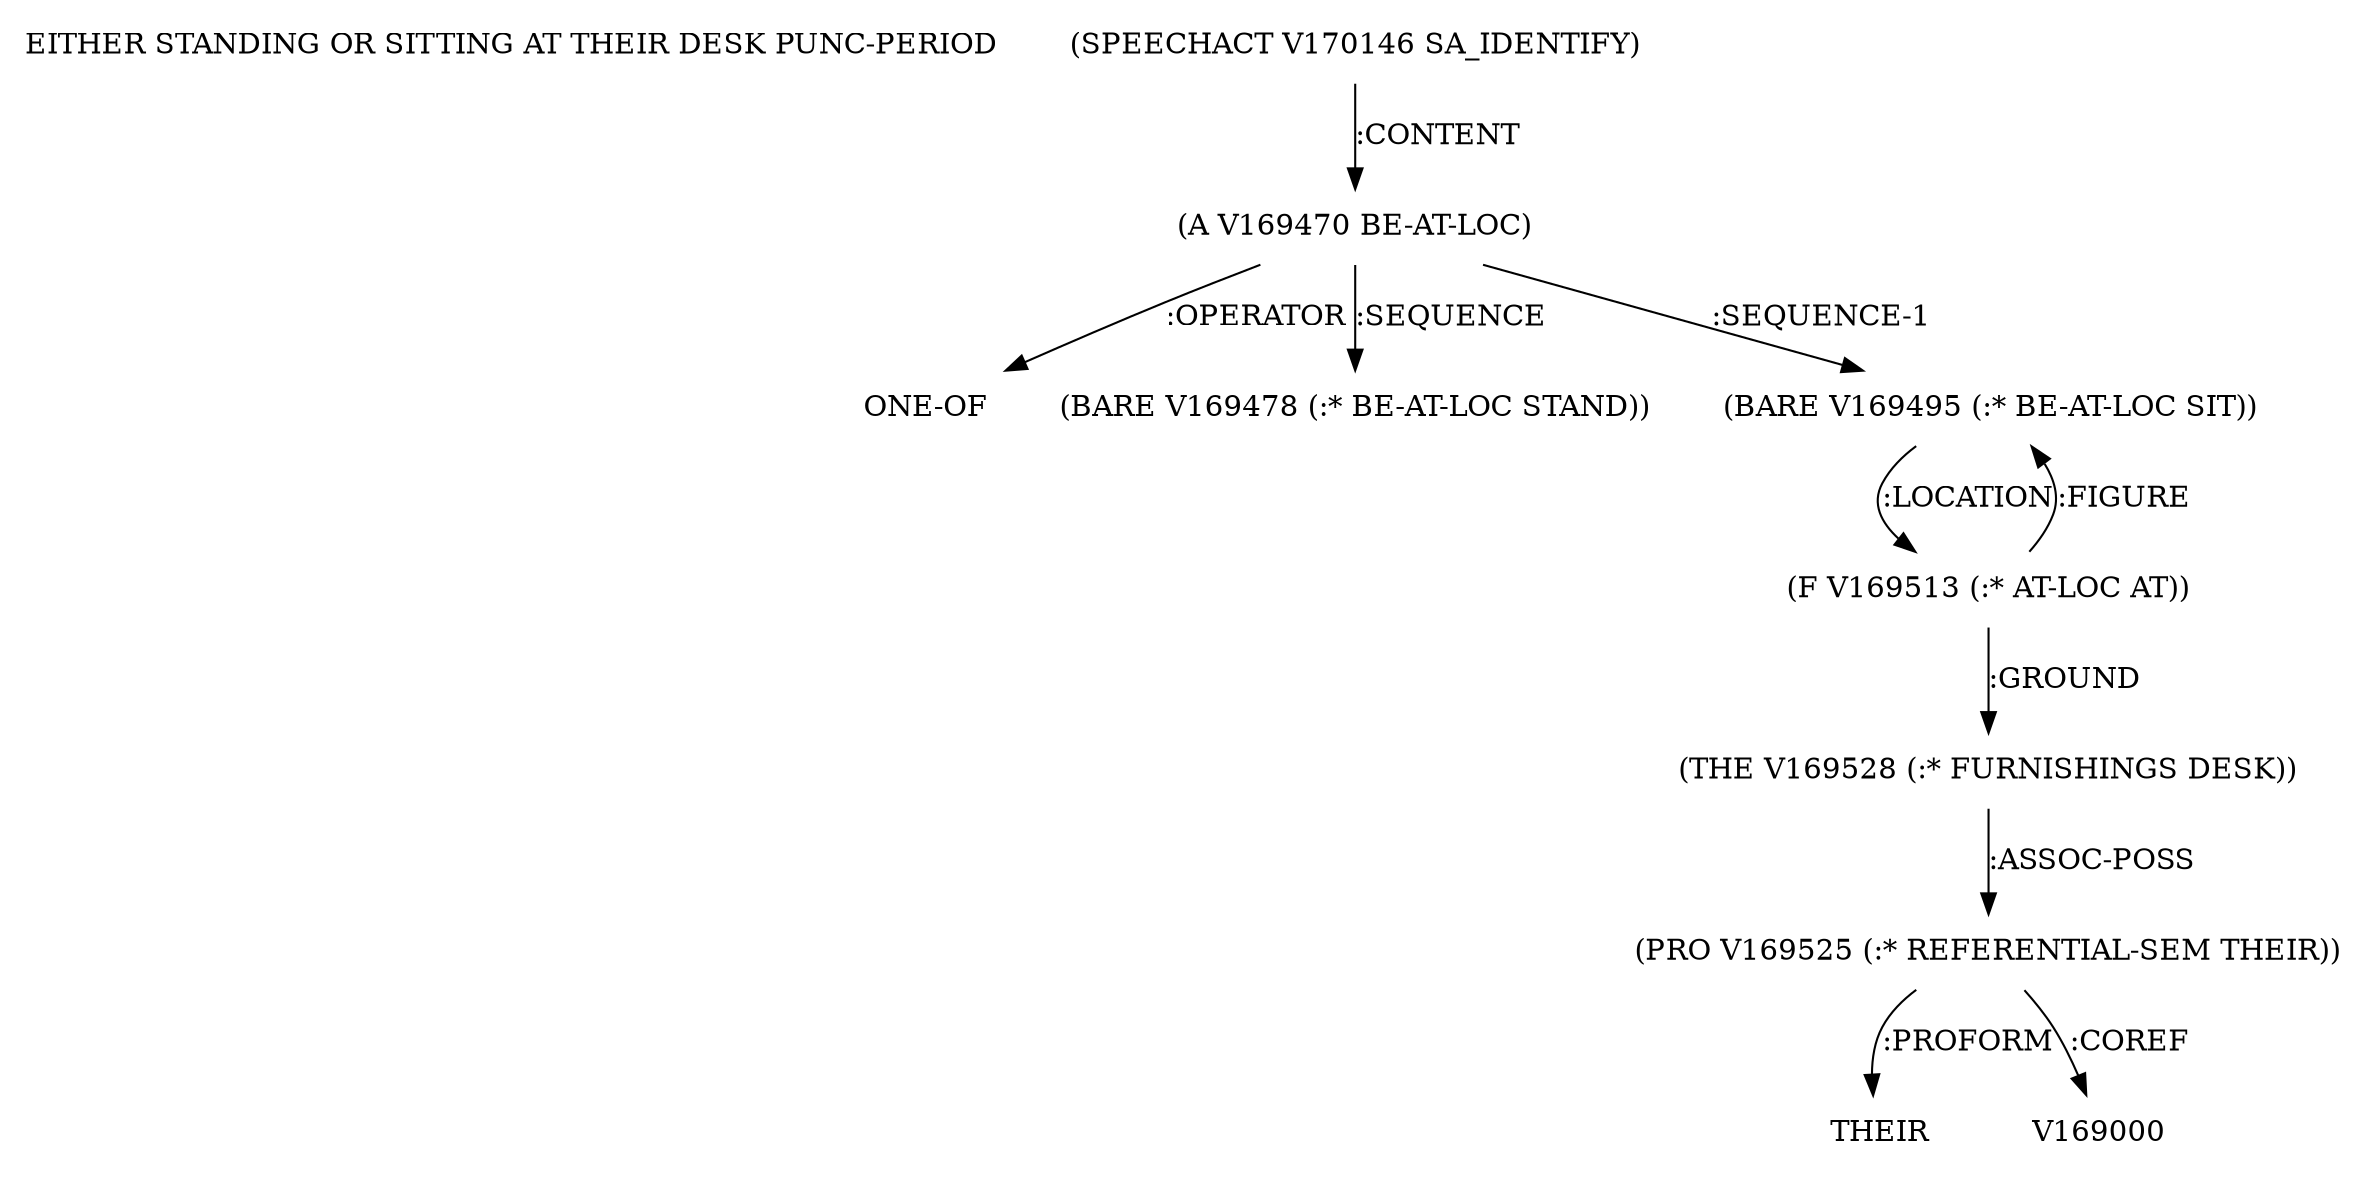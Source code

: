 digraph Terms {
  node [shape=none]
  "EITHER STANDING OR SITTING AT THEIR DESK PUNC-PERIOD"
  "V170146" [label="(SPEECHACT V170146 SA_IDENTIFY)"]
  "V170146" -> "V169470" [label=":CONTENT"]
  "V169470" [label="(A V169470 BE-AT-LOC)"]
  "V169470" -> "NT170358" [label=":OPERATOR"]
  "NT170358" [label="ONE-OF"]
  "V169470" -> "V169478" [label=":SEQUENCE"]
  "V169470" -> "V169495" [label=":SEQUENCE-1"]
  "V169478" [label="(BARE V169478 (:* BE-AT-LOC STAND))"]
  "V169495" [label="(BARE V169495 (:* BE-AT-LOC SIT))"]
  "V169495" -> "V169513" [label=":LOCATION"]
  "V169513" [label="(F V169513 (:* AT-LOC AT))"]
  "V169513" -> "V169528" [label=":GROUND"]
  "V169513" -> "V169495" [label=":FIGURE"]
  "V169528" [label="(THE V169528 (:* FURNISHINGS DESK))"]
  "V169528" -> "V169525" [label=":ASSOC-POSS"]
  "V169525" [label="(PRO V169525 (:* REFERENTIAL-SEM THEIR))"]
  "V169525" -> "NT170359" [label=":PROFORM"]
  "NT170359" [label="THEIR"]
  "V169525" -> "V169000" [label=":COREF"]
}

